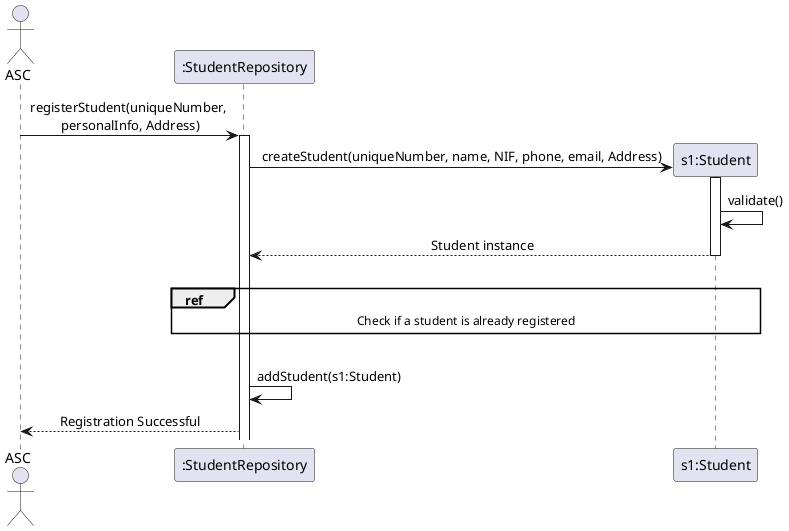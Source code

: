 @startuml
skinparam sequenceMessageAlign center

actor ASC
participant ":StudentRepository" as SR
participant "s1:Student" as Student

ASC -> SR: registerStudent(uniqueNumber, \npersonalInfo, Address)
activate SR
create Student
SR -> Student: createStudent(uniqueNumber, name, NIF, phone, email, Address)
activate Student
Student -> Student: validate()
Student --> SR: Student instance
|||
ref over SR, Student
    Check if a student is already registered
end ref

deactivate Student
|||
SR -> SR: addStudent(s1:Student)
SR --> ASC: Registration Successful
@enduml